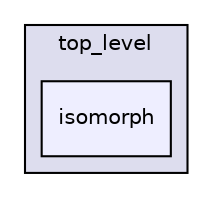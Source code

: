 digraph "src/lib/top_level/isomorph" {
  compound=true
  node [ fontsize="10", fontname="Helvetica"];
  edge [ labelfontsize="10", labelfontname="Helvetica"];
  subgraph clusterdir_f5c0bc76088c47026aa4f8933cdbac38 {
    graph [ bgcolor="#ddddee", pencolor="black", label="top_level" fontname="Helvetica", fontsize="10", URL="dir_f5c0bc76088c47026aa4f8933cdbac38.html"]
  dir_346e530ee474baf4a7a46809ce999b20 [shape=box, label="isomorph", style="filled", fillcolor="#eeeeff", pencolor="black", URL="dir_346e530ee474baf4a7a46809ce999b20.html"];
  }
}
